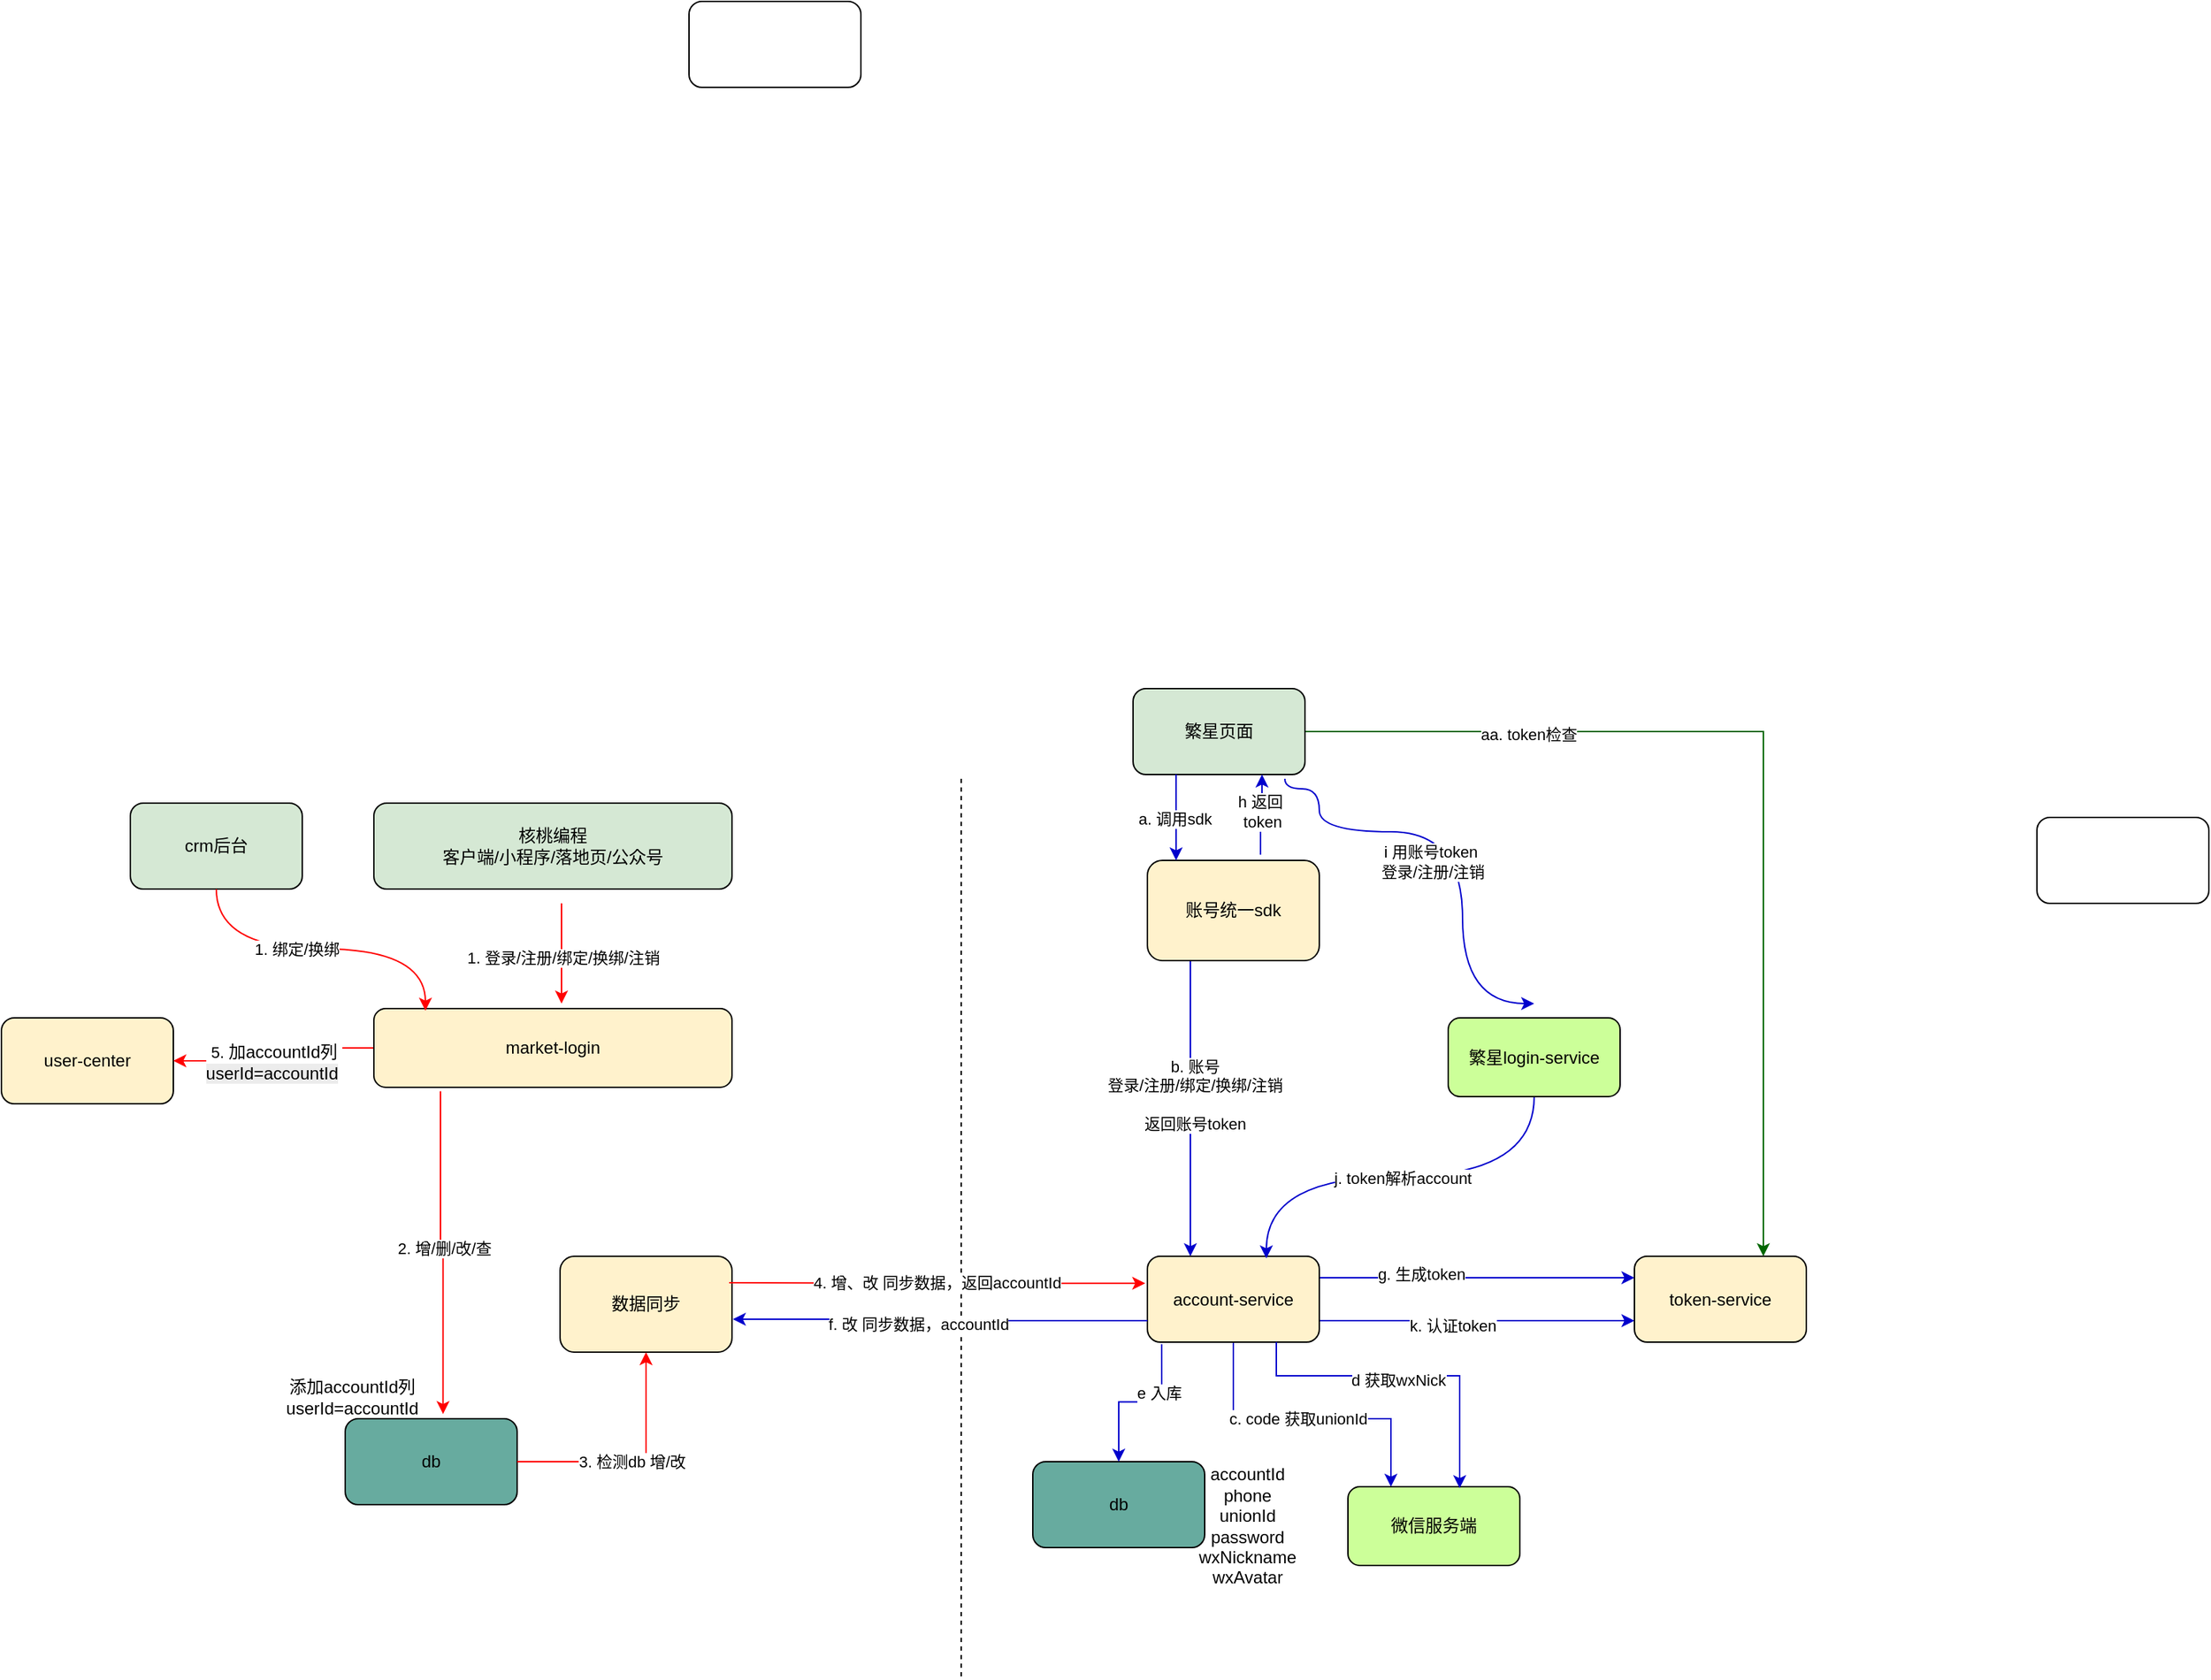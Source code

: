 <mxfile version="26.2.12">
  <diagram name="第 1 页" id="rIhhLZTPsiAaX7q4XgKE">
    <mxGraphModel dx="2254" dy="1929" grid="1" gridSize="10" guides="1" tooltips="1" connect="1" arrows="1" fold="1" page="1" pageScale="1" pageWidth="827" pageHeight="1169" math="0" shadow="0">
      <root>
        <mxCell id="0" />
        <mxCell id="1" parent="0" />
        <mxCell id="Q-jY20Gd-_YvdmPxHIIb-2" value="user-center" style="rounded=1;whiteSpace=wrap;html=1;fillColor=#FFF2CC;" parent="1" vertex="1">
          <mxGeometry x="-240" y="170" width="120" height="60" as="geometry" />
        </mxCell>
        <mxCell id="Q-jY20Gd-_YvdmPxHIIb-4" value="" style="endArrow=none;dashed=1;html=1;rounded=0;" parent="1" edge="1">
          <mxGeometry width="50" height="50" relative="1" as="geometry">
            <mxPoint x="430" y="630" as="sourcePoint" />
            <mxPoint x="430" as="targetPoint" />
          </mxGeometry>
        </mxCell>
        <mxCell id="eTkSVa2EqAl9yL7f8jPD-42" style="edgeStyle=orthogonalEdgeStyle;rounded=0;orthogonalLoop=1;jettySize=auto;html=1;fillColor=#FF0000;strokeColor=#FF0000;" parent="1" edge="1">
          <mxGeometry relative="1" as="geometry">
            <mxPoint x="151" y="90" as="sourcePoint" />
            <mxPoint x="151" y="160" as="targetPoint" />
          </mxGeometry>
        </mxCell>
        <mxCell id="eTkSVa2EqAl9yL7f8jPD-45" value="1. 登录/注册/绑定/换绑/注销" style="edgeLabel;html=1;align=center;verticalAlign=middle;resizable=0;points=[];" parent="eTkSVa2EqAl9yL7f8jPD-42" vertex="1" connectable="0">
          <mxGeometry x="0.071" y="1" relative="1" as="geometry">
            <mxPoint as="offset" />
          </mxGeometry>
        </mxCell>
        <mxCell id="Q-jY20Gd-_YvdmPxHIIb-5" value="&lt;div&gt;核桃编程&lt;/div&gt;客户端/小程序/落地页/公众号" style="rounded=1;whiteSpace=wrap;html=1;fillColor=#D5E8D4;" parent="1" vertex="1">
          <mxGeometry x="20" y="20" width="250" height="60" as="geometry" />
        </mxCell>
        <mxCell id="Q-jY20Gd-_YvdmPxHIIb-6" value="db" style="rounded=1;whiteSpace=wrap;html=1;fillColor=#67AB9F;" parent="1" vertex="1">
          <mxGeometry y="450" width="120" height="60" as="geometry" />
        </mxCell>
        <mxCell id="Q-jY20Gd-_YvdmPxHIIb-7" value="db" style="rounded=1;whiteSpace=wrap;html=1;fillColor=#67AB9F;" parent="1" vertex="1">
          <mxGeometry x="480" y="480" width="120" height="60" as="geometry" />
        </mxCell>
        <mxCell id="eTkSVa2EqAl9yL7f8jPD-70" style="edgeStyle=orthogonalEdgeStyle;rounded=0;orthogonalLoop=1;jettySize=auto;html=1;entryX=0.25;entryY=0;entryDx=0;entryDy=0;strokeColor=#0000CC;exitX=0.25;exitY=1;exitDx=0;exitDy=0;" parent="1" source="Q-jY20Gd-_YvdmPxHIIb-8" target="eTkSVa2EqAl9yL7f8jPD-19" edge="1">
          <mxGeometry relative="1" as="geometry">
            <mxPoint x="620" y="170" as="targetPoint" />
            <mxPoint x="570" y="130" as="sourcePoint" />
          </mxGeometry>
        </mxCell>
        <mxCell id="eTkSVa2EqAl9yL7f8jPD-72" value="b. 账号&lt;div&gt;登录/注册/绑定/换绑/注销&lt;/div&gt;&lt;div&gt;&lt;br&gt;&lt;/div&gt;&lt;div&gt;返回账号token&lt;/div&gt;" style="edgeLabel;html=1;align=center;verticalAlign=middle;resizable=0;points=[];" parent="eTkSVa2EqAl9yL7f8jPD-70" vertex="1" connectable="0">
          <mxGeometry x="-0.092" y="3" relative="1" as="geometry">
            <mxPoint as="offset" />
          </mxGeometry>
        </mxCell>
        <mxCell id="eTkSVa2EqAl9yL7f8jPD-89" style="edgeStyle=orthogonalEdgeStyle;rounded=0;orthogonalLoop=1;jettySize=auto;html=1;curved=1;strokeColor=#0000CC;exitX=0.883;exitY=1.05;exitDx=0;exitDy=0;exitPerimeter=0;" parent="1" source="P9s-sHpTL7zU8jULXRAA-2" edge="1">
          <mxGeometry relative="1" as="geometry">
            <mxPoint x="670" y="-10" as="sourcePoint" />
            <mxPoint x="830" y="160" as="targetPoint" />
            <Array as="points">
              <mxPoint x="656" y="10" />
              <mxPoint x="680" y="10" />
              <mxPoint x="680" y="40" />
              <mxPoint x="780" y="40" />
            </Array>
          </mxGeometry>
        </mxCell>
        <mxCell id="P9s-sHpTL7zU8jULXRAA-12" value="i 用账号token&amp;nbsp;&lt;br&gt;&lt;div&gt;登录/注册/注销&lt;/div&gt;" style="edgeLabel;html=1;align=center;verticalAlign=middle;resizable=0;points=[];" vertex="1" connectable="0" parent="eTkSVa2EqAl9yL7f8jPD-89">
          <mxGeometry x="0.101" y="-21" relative="1" as="geometry">
            <mxPoint as="offset" />
          </mxGeometry>
        </mxCell>
        <mxCell id="eTkSVa2EqAl9yL7f8jPD-92" style="edgeStyle=orthogonalEdgeStyle;rounded=0;orthogonalLoop=1;jettySize=auto;html=1;exitX=1;exitY=0.5;exitDx=0;exitDy=0;entryX=0.75;entryY=0;entryDx=0;entryDy=0;strokeColor=#006600;" parent="1" source="P9s-sHpTL7zU8jULXRAA-2" target="eTkSVa2EqAl9yL7f8jPD-81" edge="1">
          <mxGeometry relative="1" as="geometry" />
        </mxCell>
        <mxCell id="eTkSVa2EqAl9yL7f8jPD-93" value="aa. token检查" style="edgeLabel;html=1;align=center;verticalAlign=middle;resizable=0;points=[];" parent="eTkSVa2EqAl9yL7f8jPD-92" vertex="1" connectable="0">
          <mxGeometry x="-0.545" y="-2" relative="1" as="geometry">
            <mxPoint as="offset" />
          </mxGeometry>
        </mxCell>
        <mxCell id="eTkSVa2EqAl9yL7f8jPD-68" style="edgeStyle=orthogonalEdgeStyle;rounded=0;orthogonalLoop=1;jettySize=auto;html=1;exitX=0;exitY=0.5;exitDx=0;exitDy=0;entryX=1;entryY=0.5;entryDx=0;entryDy=0;strokeColor=#FF0000;" parent="1" source="eTkSVa2EqAl9yL7f8jPD-18" target="Q-jY20Gd-_YvdmPxHIIb-2" edge="1">
          <mxGeometry relative="1" as="geometry" />
        </mxCell>
        <mxCell id="eTkSVa2EqAl9yL7f8jPD-69" value="5.&amp;nbsp;&lt;span style=&quot;color: rgba(0, 0, 0, 0); font-family: monospace; font-size: 0px; text-align: start; background-color: rgb(236, 236, 236);&quot;&gt;&lt;span style=&quot;color: rgb(0, 0, 0); font-family: Helvetica; font-size: 12px; text-align: center; text-wrap-mode: wrap;&quot;&gt;加accountId列&lt;br&gt;&lt;/span&gt;&lt;span style=&quot;color: rgb(0, 0, 0); font-family: Helvetica; font-size: 12px; text-align: center; text-wrap-mode: wrap; background-color: light-dark(rgb(236, 236, 236), rgb(34, 34, 34));&quot;&gt;userId=accountId&lt;/span&gt;%3CmxGraphModel%3E%3Croot%3E%3CmxCell%20id%3D%220%22%2F%3E%3CmxCell%20id%3D%221%22%20parent%3D%220%22%2F%3E%3CmxCell%20id%3D%222%22%20value%3D%22%E6%B7%BB%E5%8A%A0accountId%E5%88%97%26lt%3Bdiv%26gt%3BuserId%3DaccountId%26lt%3B%2Fdiv%26gt%3B%22%20style%3D%22text%3Bhtml%3D1%3Balign%3Dcenter%3BverticalAlign%3Dmiddle%3BwhiteSpace%3Dwrap%3Brounded%3D0%3B%22%20vertex%3D%221%22%20parent%3D%221%22%3E%3CmxGeometry%20x%3D%22-30%22%20y%3D%22520%22%20width%3D%22110%22%20height%3D%2230%22%20as%3D%22geometry%22%2F%3E%3C%2FmxCell%3E%3C%2Froot%3E%3C%2FmxGraphModel%3E&lt;/span&gt;&amp;nbsp;&lt;span style=&quot;color: rgba(0, 0, 0, 0); font-family: monospace; font-size: 0px; text-align: start; background-color: rgb(236, 236, 236);&quot;&gt;%3CmxGraphModel%3E%3Croot%3E%3CmxCell%20id%3D%220%22%2F%3E%3CmxCell%20id%3D%221%22%20parent%3D%220%22%2F%3E%3CmxCell%20id%3D%222%22%20value%3D%22%E6%B7%BB%E5%8A%A0accountId%E5%88%97%26lt%3Bdiv%26gt%3BuserId%3DaccountId%26lt%3B%2Fdiv%26gt%3B%22%20style%3D%22text%3Bhtml%3D1%3Balign%3Dcenter%3BverticalAlign%3Dmiddle%3BwhiteSpace%3Dwrap%3Brounded%3D0%3B%22%20vertex%3D%221%22%20parent%3D%221%22%3E%3CmxGeometry%20x%3D%22-30%22%20y%3D%22520%22%20width%3D%22110%22%20height%3D%2230%22%20as%3D%22geometry%22%2F%3E%3C%2FmxCell%3E%3C%2Froot%3E%3C%2FmxGraphModel%3E&lt;/span&gt;" style="edgeLabel;html=1;align=center;verticalAlign=middle;resizable=0;points=[];" parent="eTkSVa2EqAl9yL7f8jPD-68" vertex="1" connectable="0">
          <mxGeometry x="0.066" y="1" relative="1" as="geometry">
            <mxPoint as="offset" />
          </mxGeometry>
        </mxCell>
        <mxCell id="eTkSVa2EqAl9yL7f8jPD-18" value="market-login" style="rounded=1;whiteSpace=wrap;html=1;fillColor=#FFF2CC;" parent="1" vertex="1">
          <mxGeometry x="20" y="163.5" width="250" height="55" as="geometry" />
        </mxCell>
        <mxCell id="eTkSVa2EqAl9yL7f8jPD-71" style="edgeStyle=orthogonalEdgeStyle;rounded=0;orthogonalLoop=1;jettySize=auto;html=1;exitX=0.083;exitY=1.025;exitDx=0;exitDy=0;entryX=0.5;entryY=0;entryDx=0;entryDy=0;exitPerimeter=0;strokeColor=#0000CC;" parent="1" source="eTkSVa2EqAl9yL7f8jPD-19" target="Q-jY20Gd-_YvdmPxHIIb-7" edge="1">
          <mxGeometry relative="1" as="geometry" />
        </mxCell>
        <mxCell id="P9s-sHpTL7zU8jULXRAA-20" value="e 入库" style="edgeLabel;html=1;align=center;verticalAlign=middle;resizable=0;points=[];" vertex="1" connectable="0" parent="eTkSVa2EqAl9yL7f8jPD-71">
          <mxGeometry x="-0.393" y="-2" relative="1" as="geometry">
            <mxPoint as="offset" />
          </mxGeometry>
        </mxCell>
        <mxCell id="P9s-sHpTL7zU8jULXRAA-1" style="edgeStyle=orthogonalEdgeStyle;rounded=0;orthogonalLoop=1;jettySize=auto;html=1;exitX=1;exitY=0.25;exitDx=0;exitDy=0;entryX=0;entryY=0.25;entryDx=0;entryDy=0;strokeColor=#0000CC;" edge="1" parent="1" source="eTkSVa2EqAl9yL7f8jPD-19" target="eTkSVa2EqAl9yL7f8jPD-81">
          <mxGeometry relative="1" as="geometry" />
        </mxCell>
        <mxCell id="P9s-sHpTL7zU8jULXRAA-5" value="g. 生成token" style="edgeLabel;html=1;align=center;verticalAlign=middle;resizable=0;points=[];" vertex="1" connectable="0" parent="P9s-sHpTL7zU8jULXRAA-1">
          <mxGeometry x="-0.354" y="4" relative="1" as="geometry">
            <mxPoint y="1" as="offset" />
          </mxGeometry>
        </mxCell>
        <mxCell id="P9s-sHpTL7zU8jULXRAA-8" style="edgeStyle=orthogonalEdgeStyle;rounded=0;orthogonalLoop=1;jettySize=auto;html=1;exitX=1;exitY=0.75;exitDx=0;exitDy=0;entryX=0;entryY=0.75;entryDx=0;entryDy=0;strokeColor=#0000CC;" edge="1" parent="1" source="eTkSVa2EqAl9yL7f8jPD-19" target="eTkSVa2EqAl9yL7f8jPD-81">
          <mxGeometry relative="1" as="geometry" />
        </mxCell>
        <mxCell id="P9s-sHpTL7zU8jULXRAA-9" value="k. 认证token" style="edgeLabel;html=1;align=center;verticalAlign=middle;resizable=0;points=[];" vertex="1" connectable="0" parent="P9s-sHpTL7zU8jULXRAA-8">
          <mxGeometry x="-0.154" y="-2" relative="1" as="geometry">
            <mxPoint y="1" as="offset" />
          </mxGeometry>
        </mxCell>
        <mxCell id="P9s-sHpTL7zU8jULXRAA-16" style="edgeStyle=orthogonalEdgeStyle;rounded=0;orthogonalLoop=1;jettySize=auto;html=1;exitX=0.5;exitY=1;exitDx=0;exitDy=0;entryX=0.25;entryY=0;entryDx=0;entryDy=0;strokeColor=#0000CC;" edge="1" parent="1" source="eTkSVa2EqAl9yL7f8jPD-19" target="P9s-sHpTL7zU8jULXRAA-15">
          <mxGeometry relative="1" as="geometry">
            <Array as="points">
              <mxPoint x="620" y="450" />
              <mxPoint x="730" y="450" />
            </Array>
          </mxGeometry>
        </mxCell>
        <mxCell id="P9s-sHpTL7zU8jULXRAA-18" value="c. code 获取unionId" style="edgeLabel;html=1;align=center;verticalAlign=middle;resizable=0;points=[];" vertex="1" connectable="0" parent="P9s-sHpTL7zU8jULXRAA-16">
          <mxGeometry x="-0.07" relative="1" as="geometry">
            <mxPoint as="offset" />
          </mxGeometry>
        </mxCell>
        <mxCell id="eTkSVa2EqAl9yL7f8jPD-19" value="account-service" style="rounded=1;whiteSpace=wrap;html=1;fillColor=#FFF2CC;" parent="1" vertex="1">
          <mxGeometry x="560" y="336.5" width="120" height="60" as="geometry" />
        </mxCell>
        <mxCell id="eTkSVa2EqAl9yL7f8jPD-32" value="数据同步" style="rounded=1;whiteSpace=wrap;html=1;fillColor=#FFF2CC;" parent="1" vertex="1">
          <mxGeometry x="150" y="336.5" width="120" height="67" as="geometry" />
        </mxCell>
        <mxCell id="eTkSVa2EqAl9yL7f8jPD-37" value="4. 增、改 同步数据，返回accountId" style="edgeStyle=orthogonalEdgeStyle;rounded=0;orthogonalLoop=1;jettySize=auto;html=1;entryX=0;entryY=0.75;entryDx=0;entryDy=0;exitX=0.996;exitY=0.666;exitDx=0;exitDy=0;exitPerimeter=0;fillColor=#FF0000;strokeColor=#FF0000;" parent="1" edge="1">
          <mxGeometry relative="1" as="geometry">
            <mxPoint x="268" y="355.002" as="sourcePoint" />
            <mxPoint x="558.48" y="355.38" as="targetPoint" />
          </mxGeometry>
        </mxCell>
        <mxCell id="eTkSVa2EqAl9yL7f8jPD-49" style="edgeStyle=orthogonalEdgeStyle;rounded=0;orthogonalLoop=1;jettySize=auto;html=1;exitX=0.186;exitY=1.05;exitDx=0;exitDy=0;entryX=0.569;entryY=-0.055;entryDx=0;entryDy=0;entryPerimeter=0;exitPerimeter=0;fillColor=#FF0000;strokeColor=#FF0000;" parent="1" source="eTkSVa2EqAl9yL7f8jPD-18" target="Q-jY20Gd-_YvdmPxHIIb-6" edge="1">
          <mxGeometry relative="1" as="geometry" />
        </mxCell>
        <mxCell id="eTkSVa2EqAl9yL7f8jPD-50" value="2. 增/删/改/查" style="edgeLabel;html=1;align=center;verticalAlign=middle;resizable=0;points=[];" parent="eTkSVa2EqAl9yL7f8jPD-49" vertex="1" connectable="0">
          <mxGeometry x="-0.038" y="2" relative="1" as="geometry">
            <mxPoint as="offset" />
          </mxGeometry>
        </mxCell>
        <mxCell id="eTkSVa2EqAl9yL7f8jPD-66" style="edgeStyle=orthogonalEdgeStyle;rounded=0;orthogonalLoop=1;jettySize=auto;html=1;entryX=0.5;entryY=1;entryDx=0;entryDy=0;exitX=1;exitY=0.5;exitDx=0;exitDy=0;fillColor=#FF0000;strokeColor=#FF0000;" parent="1" source="Q-jY20Gd-_YvdmPxHIIb-6" target="eTkSVa2EqAl9yL7f8jPD-32" edge="1">
          <mxGeometry relative="1" as="geometry">
            <mxPoint x="191" y="220" as="sourcePoint" />
          </mxGeometry>
        </mxCell>
        <mxCell id="eTkSVa2EqAl9yL7f8jPD-67" value="3. 检测db 增/改" style="edgeLabel;html=1;align=center;verticalAlign=middle;resizable=0;points=[];" parent="eTkSVa2EqAl9yL7f8jPD-66" vertex="1" connectable="0">
          <mxGeometry x="-0.032" y="-1" relative="1" as="geometry">
            <mxPoint x="-1" y="-1" as="offset" />
          </mxGeometry>
        </mxCell>
        <mxCell id="eTkSVa2EqAl9yL7f8jPD-84" style="edgeStyle=orthogonalEdgeStyle;rounded=0;orthogonalLoop=1;jettySize=auto;html=1;curved=1;exitX=0.5;exitY=1;exitDx=0;exitDy=0;strokeColor=#0000CC;entryX=0.692;entryY=0.025;entryDx=0;entryDy=0;entryPerimeter=0;" parent="1" source="eTkSVa2EqAl9yL7f8jPD-73" target="eTkSVa2EqAl9yL7f8jPD-19" edge="1">
          <mxGeometry relative="1" as="geometry">
            <mxPoint x="920" y="220" as="sourcePoint" />
          </mxGeometry>
        </mxCell>
        <mxCell id="eTkSVa2EqAl9yL7f8jPD-85" value="j. token解析account" style="edgeLabel;html=1;align=center;verticalAlign=middle;resizable=0;points=[];" parent="eTkSVa2EqAl9yL7f8jPD-84" vertex="1" connectable="0">
          <mxGeometry x="-0.011" y="1" relative="1" as="geometry">
            <mxPoint as="offset" />
          </mxGeometry>
        </mxCell>
        <mxCell id="eTkSVa2EqAl9yL7f8jPD-73" value="繁星login-service" style="rounded=1;whiteSpace=wrap;html=1;fillColor=#CCFF99;" parent="1" vertex="1">
          <mxGeometry x="770" y="170" width="120" height="55" as="geometry" />
        </mxCell>
        <mxCell id="eTkSVa2EqAl9yL7f8jPD-75" value="" style="rounded=1;whiteSpace=wrap;html=1;" parent="1" vertex="1">
          <mxGeometry x="240" y="-540" width="120" height="60" as="geometry" />
        </mxCell>
        <mxCell id="eTkSVa2EqAl9yL7f8jPD-76" value="" style="rounded=1;whiteSpace=wrap;html=1;" parent="1" vertex="1">
          <mxGeometry x="1181" y="30" width="120" height="60" as="geometry" />
        </mxCell>
        <mxCell id="eTkSVa2EqAl9yL7f8jPD-77" value="crm后台" style="rounded=1;whiteSpace=wrap;html=1;fillColor=#D5E8D4;" parent="1" vertex="1">
          <mxGeometry x="-150" y="20" width="120" height="60" as="geometry" />
        </mxCell>
        <mxCell id="eTkSVa2EqAl9yL7f8jPD-78" style="edgeStyle=orthogonalEdgeStyle;rounded=0;orthogonalLoop=1;jettySize=auto;html=1;exitX=0.5;exitY=1;exitDx=0;exitDy=0;entryX=0.144;entryY=0.027;entryDx=0;entryDy=0;entryPerimeter=0;curved=1;fillColor=#FF0000;strokeColor=#FF0000;" parent="1" source="eTkSVa2EqAl9yL7f8jPD-77" target="eTkSVa2EqAl9yL7f8jPD-18" edge="1">
          <mxGeometry relative="1" as="geometry" />
        </mxCell>
        <mxCell id="eTkSVa2EqAl9yL7f8jPD-80" value="1. 绑定/换绑" style="edgeLabel;html=1;align=center;verticalAlign=middle;resizable=0;points=[];" parent="eTkSVa2EqAl9yL7f8jPD-78" vertex="1" connectable="0">
          <mxGeometry x="-0.162" relative="1" as="geometry">
            <mxPoint as="offset" />
          </mxGeometry>
        </mxCell>
        <mxCell id="eTkSVa2EqAl9yL7f8jPD-81" value="token-service" style="rounded=1;whiteSpace=wrap;html=1;fillColor=#FFF2CC;" parent="1" vertex="1">
          <mxGeometry x="900" y="336.5" width="120" height="60" as="geometry" />
        </mxCell>
        <mxCell id="eTkSVa2EqAl9yL7f8jPD-87" style="edgeStyle=orthogonalEdgeStyle;rounded=0;orthogonalLoop=1;jettySize=auto;html=1;exitX=0;exitY=0.75;exitDx=0;exitDy=0;entryX=1.005;entryY=0.656;entryDx=0;entryDy=0;entryPerimeter=0;strokeColor=#0000CC;" parent="1" source="eTkSVa2EqAl9yL7f8jPD-19" target="eTkSVa2EqAl9yL7f8jPD-32" edge="1">
          <mxGeometry relative="1" as="geometry" />
        </mxCell>
        <mxCell id="eTkSVa2EqAl9yL7f8jPD-88" value="f. 改 同步数据，accountId" style="edgeLabel;html=1;align=center;verticalAlign=middle;resizable=0;points=[];" parent="eTkSVa2EqAl9yL7f8jPD-87" vertex="1" connectable="0">
          <mxGeometry x="0.111" y="3" relative="1" as="geometry">
            <mxPoint as="offset" />
          </mxGeometry>
        </mxCell>
        <mxCell id="eTkSVa2EqAl9yL7f8jPD-91" value="添加accountId列&lt;div&gt;userId=accountId&lt;/div&gt;" style="text;html=1;align=center;verticalAlign=middle;whiteSpace=wrap;rounded=0;" parent="1" vertex="1">
          <mxGeometry x="-50" y="420" width="110" height="30" as="geometry" />
        </mxCell>
        <mxCell id="eTkSVa2EqAl9yL7f8jPD-94" value="accountId&lt;div&gt;phone&lt;/div&gt;&lt;div&gt;unionId&lt;/div&gt;&lt;div&gt;password&lt;/div&gt;&lt;div&gt;wxNickname&lt;br&gt;wxAvatar&lt;/div&gt;" style="text;html=1;align=center;verticalAlign=middle;whiteSpace=wrap;rounded=0;" parent="1" vertex="1">
          <mxGeometry x="600" y="510" width="60" height="30" as="geometry" />
        </mxCell>
        <mxCell id="P9s-sHpTL7zU8jULXRAA-2" value="繁星页面" style="rounded=1;whiteSpace=wrap;html=1;fillColor=#D5E8D4;" vertex="1" parent="1">
          <mxGeometry x="550" y="-60" width="120" height="60" as="geometry" />
        </mxCell>
        <mxCell id="P9s-sHpTL7zU8jULXRAA-3" style="edgeStyle=orthogonalEdgeStyle;rounded=0;orthogonalLoop=1;jettySize=auto;html=1;exitX=0.658;exitY=-0.057;exitDx=0;exitDy=0;entryX=0.75;entryY=1;entryDx=0;entryDy=0;exitPerimeter=0;strokeColor=#0000CC;" edge="1" parent="1" source="Q-jY20Gd-_YvdmPxHIIb-8" target="P9s-sHpTL7zU8jULXRAA-2">
          <mxGeometry relative="1" as="geometry" />
        </mxCell>
        <mxCell id="P9s-sHpTL7zU8jULXRAA-4" value="h 返回&amp;nbsp;&lt;div&gt;token&lt;/div&gt;" style="edgeLabel;html=1;align=center;verticalAlign=middle;resizable=0;points=[];" vertex="1" connectable="0" parent="P9s-sHpTL7zU8jULXRAA-3">
          <mxGeometry x="0.079" relative="1" as="geometry">
            <mxPoint as="offset" />
          </mxGeometry>
        </mxCell>
        <mxCell id="Q-jY20Gd-_YvdmPxHIIb-8" value="账号统一sdk" style="rounded=1;whiteSpace=wrap;html=1;fillColor=#FFF2CC;" parent="1" vertex="1">
          <mxGeometry x="560" y="60" width="120" height="70" as="geometry" />
        </mxCell>
        <mxCell id="P9s-sHpTL7zU8jULXRAA-13" style="edgeStyle=orthogonalEdgeStyle;rounded=0;orthogonalLoop=1;jettySize=auto;html=1;exitX=0.25;exitY=1;exitDx=0;exitDy=0;entryX=0.167;entryY=0;entryDx=0;entryDy=0;entryPerimeter=0;strokeColor=#0000CC;" edge="1" parent="1" source="P9s-sHpTL7zU8jULXRAA-2" target="Q-jY20Gd-_YvdmPxHIIb-8">
          <mxGeometry relative="1" as="geometry" />
        </mxCell>
        <mxCell id="P9s-sHpTL7zU8jULXRAA-14" value="a. 调用sdk" style="edgeLabel;html=1;align=center;verticalAlign=middle;resizable=0;points=[];" vertex="1" connectable="0" parent="P9s-sHpTL7zU8jULXRAA-13">
          <mxGeometry x="0.029" y="-1" relative="1" as="geometry">
            <mxPoint as="offset" />
          </mxGeometry>
        </mxCell>
        <mxCell id="P9s-sHpTL7zU8jULXRAA-15" value="微信服务端" style="rounded=1;whiteSpace=wrap;html=1;fillColor=#CCFF99;" vertex="1" parent="1">
          <mxGeometry x="700" y="497.5" width="120" height="55" as="geometry" />
        </mxCell>
        <mxCell id="P9s-sHpTL7zU8jULXRAA-17" style="edgeStyle=orthogonalEdgeStyle;rounded=0;orthogonalLoop=1;jettySize=auto;html=1;exitX=0.75;exitY=1;exitDx=0;exitDy=0;entryX=0.65;entryY=0.018;entryDx=0;entryDy=0;entryPerimeter=0;strokeColor=#0000CC;" edge="1" parent="1" source="eTkSVa2EqAl9yL7f8jPD-19" target="P9s-sHpTL7zU8jULXRAA-15">
          <mxGeometry relative="1" as="geometry">
            <Array as="points">
              <mxPoint x="650" y="420" />
              <mxPoint x="778" y="420" />
              <mxPoint x="778" y="499" />
            </Array>
          </mxGeometry>
        </mxCell>
        <mxCell id="P9s-sHpTL7zU8jULXRAA-19" value="d 获取wxNick" style="edgeLabel;html=1;align=center;verticalAlign=middle;resizable=0;points=[];" vertex="1" connectable="0" parent="P9s-sHpTL7zU8jULXRAA-17">
          <mxGeometry x="-0.057" y="-3" relative="1" as="geometry">
            <mxPoint as="offset" />
          </mxGeometry>
        </mxCell>
      </root>
    </mxGraphModel>
  </diagram>
</mxfile>
